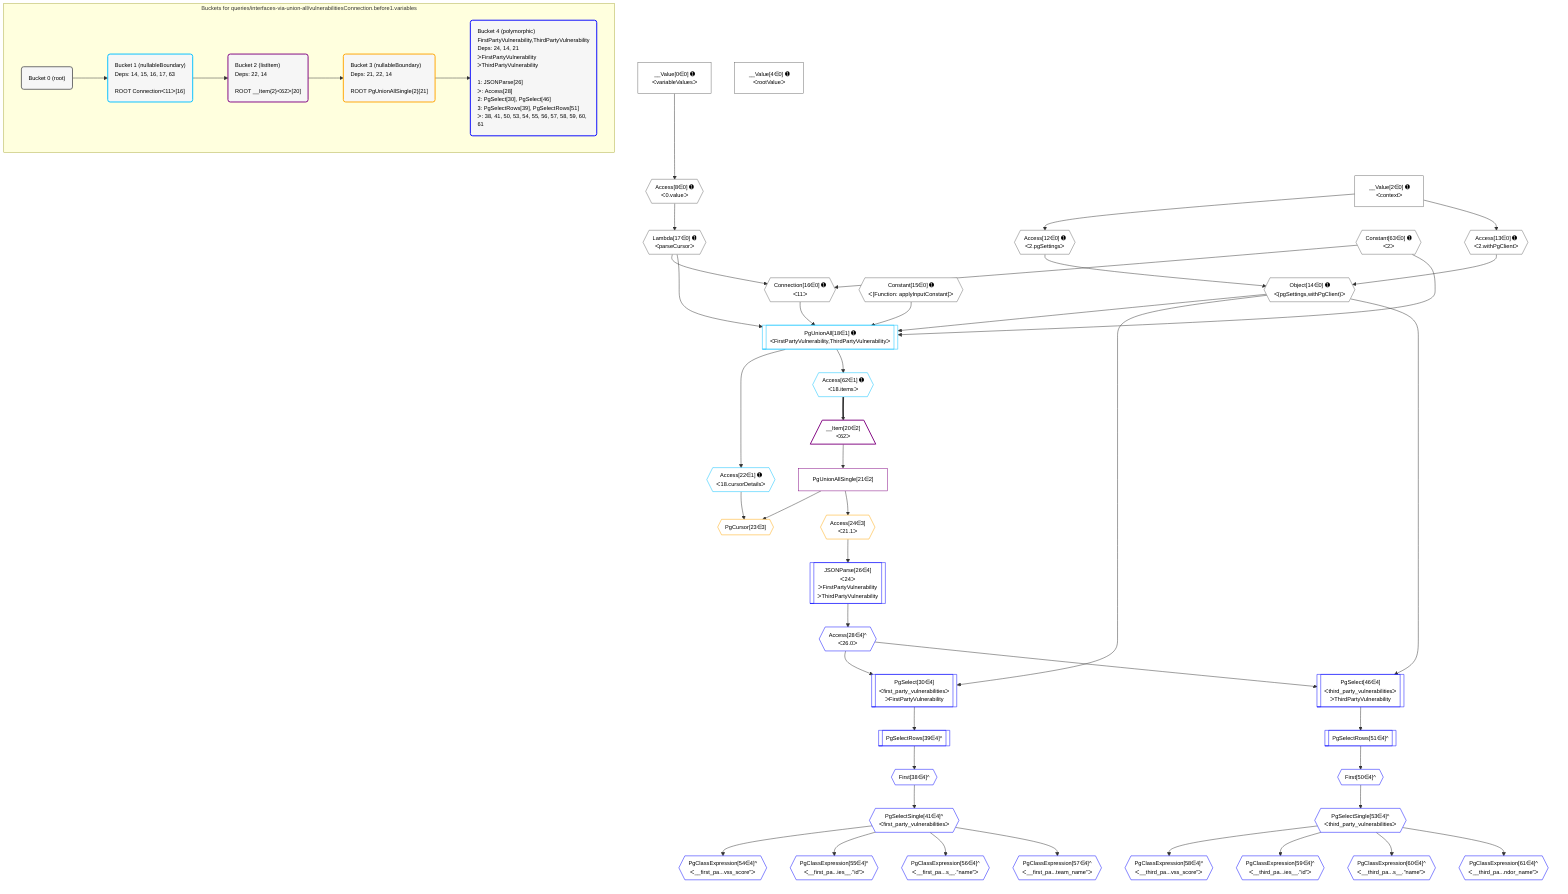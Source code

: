 %%{init: {'themeVariables': { 'fontSize': '12px'}}}%%
graph TD
    classDef path fill:#eee,stroke:#000,color:#000
    classDef plan fill:#fff,stroke-width:1px,color:#000
    classDef itemplan fill:#fff,stroke-width:2px,color:#000
    classDef unbatchedplan fill:#dff,stroke-width:1px,color:#000
    classDef sideeffectplan fill:#fcc,stroke-width:2px,color:#000
    classDef bucket fill:#f6f6f6,color:#000,stroke-width:2px,text-align:left

    subgraph "Buckets for queries/interfaces-via-union-all/vulnerabilitiesConnection.before1.variables"
    Bucket0("Bucket 0 (root)"):::bucket
    Bucket1("Bucket 1 (nullableBoundary)<br />Deps: 14, 15, 16, 17, 63<br /><br />ROOT Connectionᐸ11ᐳ[16]"):::bucket
    Bucket2("Bucket 2 (listItem)<br />Deps: 22, 14<br /><br />ROOT __Item{2}ᐸ62ᐳ[20]"):::bucket
    Bucket3("Bucket 3 (nullableBoundary)<br />Deps: 21, 22, 14<br /><br />ROOT PgUnionAllSingle{2}[21]"):::bucket
    Bucket4("Bucket 4 (polymorphic)<br />FirstPartyVulnerability,ThirdPartyVulnerability<br />Deps: 24, 14, 21<br />ᐳFirstPartyVulnerability<br />ᐳThirdPartyVulnerability<br /><br />1: JSONParse[26]<br />ᐳ: Access[28]<br />2: PgSelect[30], PgSelect[46]<br />3: PgSelectRows[39], PgSelectRows[51]<br />ᐳ: 38, 41, 50, 53, 54, 55, 56, 57, 58, 59, 60, 61"):::bucket
    end
    Bucket0 --> Bucket1
    Bucket1 --> Bucket2
    Bucket2 --> Bucket3
    Bucket3 --> Bucket4

    %% plan dependencies
    Object14{{"Object[14∈0] ➊<br />ᐸ{pgSettings,withPgClient}ᐳ"}}:::plan
    Access12{{"Access[12∈0] ➊<br />ᐸ2.pgSettingsᐳ"}}:::plan
    Access13{{"Access[13∈0] ➊<br />ᐸ2.withPgClientᐳ"}}:::plan
    Access12 & Access13 --> Object14
    Connection16{{"Connection[16∈0] ➊<br />ᐸ11ᐳ"}}:::plan
    Constant63{{"Constant[63∈0] ➊<br />ᐸ2ᐳ"}}:::plan
    Lambda17{{"Lambda[17∈0] ➊<br />ᐸparseCursorᐳ"}}:::plan
    Constant63 & Lambda17 --> Connection16
    Access8{{"Access[8∈0] ➊<br />ᐸ0.valueᐳ"}}:::plan
    __Value0["__Value[0∈0] ➊<br />ᐸvariableValuesᐳ"]:::plan
    __Value0 --> Access8
    __Value2["__Value[2∈0] ➊<br />ᐸcontextᐳ"]:::plan
    __Value2 --> Access12
    __Value2 --> Access13
    Access8 --> Lambda17
    __Value4["__Value[4∈0] ➊<br />ᐸrootValueᐳ"]:::plan
    Constant15{{"Constant[15∈0] ➊<br />ᐸ[Function: applyInputConstant]ᐳ"}}:::plan
    PgUnionAll18[["PgUnionAll[18∈1] ➊<br />ᐸFirstPartyVulnerability,ThirdPartyVulnerabilityᐳ"]]:::plan
    Object14 & Constant15 & Connection16 & Lambda17 & Constant63 --> PgUnionAll18
    Access22{{"Access[22∈1] ➊<br />ᐸ18.cursorDetailsᐳ"}}:::plan
    PgUnionAll18 --> Access22
    Access62{{"Access[62∈1] ➊<br />ᐸ18.itemsᐳ"}}:::plan
    PgUnionAll18 --> Access62
    __Item20[/"__Item[20∈2]<br />ᐸ62ᐳ"\]:::itemplan
    Access62 ==> __Item20
    PgUnionAllSingle21["PgUnionAllSingle[21∈2]"]:::plan
    __Item20 --> PgUnionAllSingle21
    PgCursor23{{"PgCursor[23∈3]"}}:::plan
    PgUnionAllSingle21 & Access22 --> PgCursor23
    Access24{{"Access[24∈3]<br />ᐸ21.1ᐳ"}}:::plan
    PgUnionAllSingle21 --> Access24
    PgSelect30[["PgSelect[30∈4]<br />ᐸfirst_party_vulnerabilitiesᐳ<br />ᐳFirstPartyVulnerability"]]:::plan
    Access28{{"Access[28∈4]^<br />ᐸ26.0ᐳ"}}:::plan
    Object14 & Access28 --> PgSelect30
    PgSelect46[["PgSelect[46∈4]<br />ᐸthird_party_vulnerabilitiesᐳ<br />ᐳThirdPartyVulnerability"]]:::plan
    Object14 & Access28 --> PgSelect46
    JSONParse26[["JSONParse[26∈4]<br />ᐸ24ᐳ<br />ᐳFirstPartyVulnerability<br />ᐳThirdPartyVulnerability"]]:::plan
    Access24 --> JSONParse26
    JSONParse26 --> Access28
    First38{{"First[38∈4]^"}}:::plan
    PgSelectRows39[["PgSelectRows[39∈4]^"]]:::plan
    PgSelectRows39 --> First38
    PgSelect30 --> PgSelectRows39
    PgSelectSingle41{{"PgSelectSingle[41∈4]^<br />ᐸfirst_party_vulnerabilitiesᐳ"}}:::plan
    First38 --> PgSelectSingle41
    First50{{"First[50∈4]^"}}:::plan
    PgSelectRows51[["PgSelectRows[51∈4]^"]]:::plan
    PgSelectRows51 --> First50
    PgSelect46 --> PgSelectRows51
    PgSelectSingle53{{"PgSelectSingle[53∈4]^<br />ᐸthird_party_vulnerabilitiesᐳ"}}:::plan
    First50 --> PgSelectSingle53
    PgClassExpression54{{"PgClassExpression[54∈4]^<br />ᐸ__first_pa...vss_score”ᐳ"}}:::plan
    PgSelectSingle41 --> PgClassExpression54
    PgClassExpression55{{"PgClassExpression[55∈4]^<br />ᐸ__first_pa...ies__.”id”ᐳ"}}:::plan
    PgSelectSingle41 --> PgClassExpression55
    PgClassExpression56{{"PgClassExpression[56∈4]^<br />ᐸ__first_pa...s__.”name”ᐳ"}}:::plan
    PgSelectSingle41 --> PgClassExpression56
    PgClassExpression57{{"PgClassExpression[57∈4]^<br />ᐸ__first_pa...team_name”ᐳ"}}:::plan
    PgSelectSingle41 --> PgClassExpression57
    PgClassExpression58{{"PgClassExpression[58∈4]^<br />ᐸ__third_pa...vss_score”ᐳ"}}:::plan
    PgSelectSingle53 --> PgClassExpression58
    PgClassExpression59{{"PgClassExpression[59∈4]^<br />ᐸ__third_pa...ies__.”id”ᐳ"}}:::plan
    PgSelectSingle53 --> PgClassExpression59
    PgClassExpression60{{"PgClassExpression[60∈4]^<br />ᐸ__third_pa...s__.”name”ᐳ"}}:::plan
    PgSelectSingle53 --> PgClassExpression60
    PgClassExpression61{{"PgClassExpression[61∈4]^<br />ᐸ__third_pa...ndor_name”ᐳ"}}:::plan
    PgSelectSingle53 --> PgClassExpression61

    %% define steps
    classDef bucket0 stroke:#696969
    class Bucket0,__Value0,__Value2,__Value4,Access8,Access12,Access13,Object14,Constant15,Connection16,Lambda17,Constant63 bucket0
    classDef bucket1 stroke:#00bfff
    class Bucket1,PgUnionAll18,Access22,Access62 bucket1
    classDef bucket2 stroke:#7f007f
    class Bucket2,__Item20,PgUnionAllSingle21 bucket2
    classDef bucket3 stroke:#ffa500
    class Bucket3,PgCursor23,Access24 bucket3
    classDef bucket4 stroke:#0000ff
    class Bucket4,JSONParse26,Access28,PgSelect30,First38,PgSelectRows39,PgSelectSingle41,PgSelect46,First50,PgSelectRows51,PgSelectSingle53,PgClassExpression54,PgClassExpression55,PgClassExpression56,PgClassExpression57,PgClassExpression58,PgClassExpression59,PgClassExpression60,PgClassExpression61 bucket4